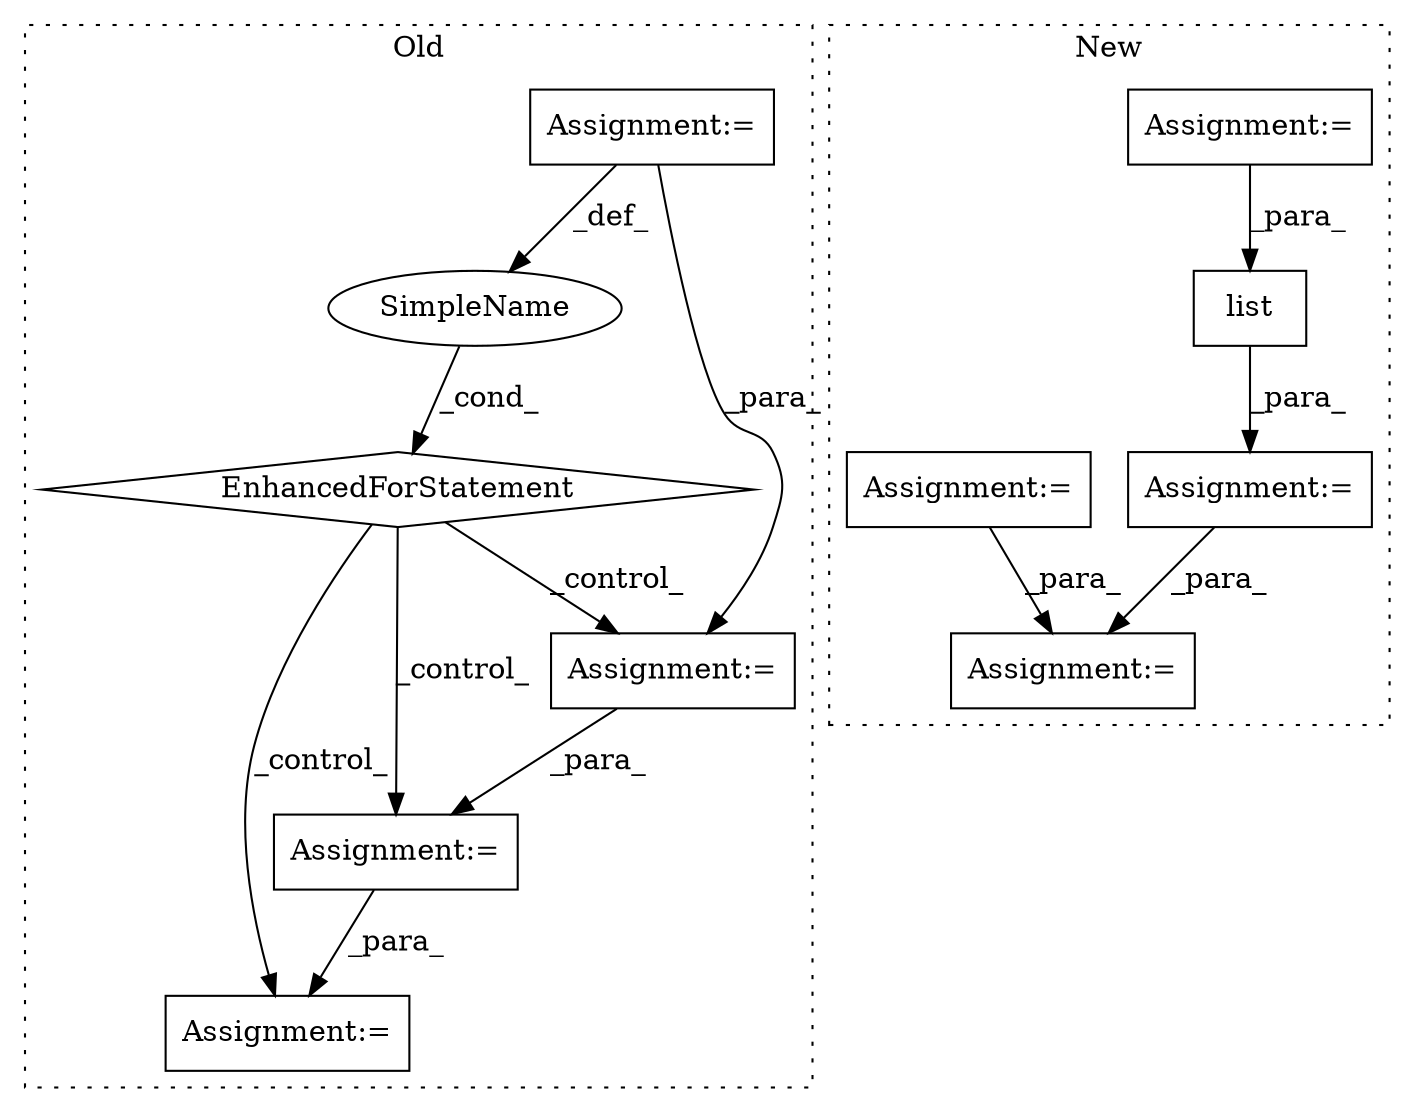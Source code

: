 digraph G {
subgraph cluster0 {
1 [label="EnhancedForStatement" a="70" s="6227,6298" l="53,2" shape="diamond"];
3 [label="Assignment:=" a="7" s="6227,6298" l="53,2" shape="box"];
5 [label="Assignment:=" a="7" s="6482" l="16" shape="box"];
6 [label="SimpleName" a="42" s="6289" l="2" shape="ellipse"];
9 [label="Assignment:=" a="7" s="6622" l="1" shape="box"];
11 [label="Assignment:=" a="7" s="6589" l="20" shape="box"];
label = "Old";
style="dotted";
}
subgraph cluster1 {
2 [label="list" a="32" s="8326,8360" l="5,1" shape="box"];
4 [label="Assignment:=" a="7" s="8371" l="1" shape="box"];
7 [label="Assignment:=" a="7" s="7840" l="1" shape="box"];
8 [label="Assignment:=" a="7" s="7869" l="12" shape="box"];
10 [label="Assignment:=" a="7" s="8325" l="1" shape="box"];
label = "New";
style="dotted";
}
1 -> 9 [label="_control_"];
1 -> 11 [label="_control_"];
1 -> 5 [label="_control_"];
2 -> 10 [label="_para_"];
3 -> 6 [label="_def_"];
3 -> 11 [label="_para_"];
5 -> 9 [label="_para_"];
6 -> 1 [label="_cond_"];
7 -> 2 [label="_para_"];
8 -> 4 [label="_para_"];
10 -> 4 [label="_para_"];
11 -> 5 [label="_para_"];
}